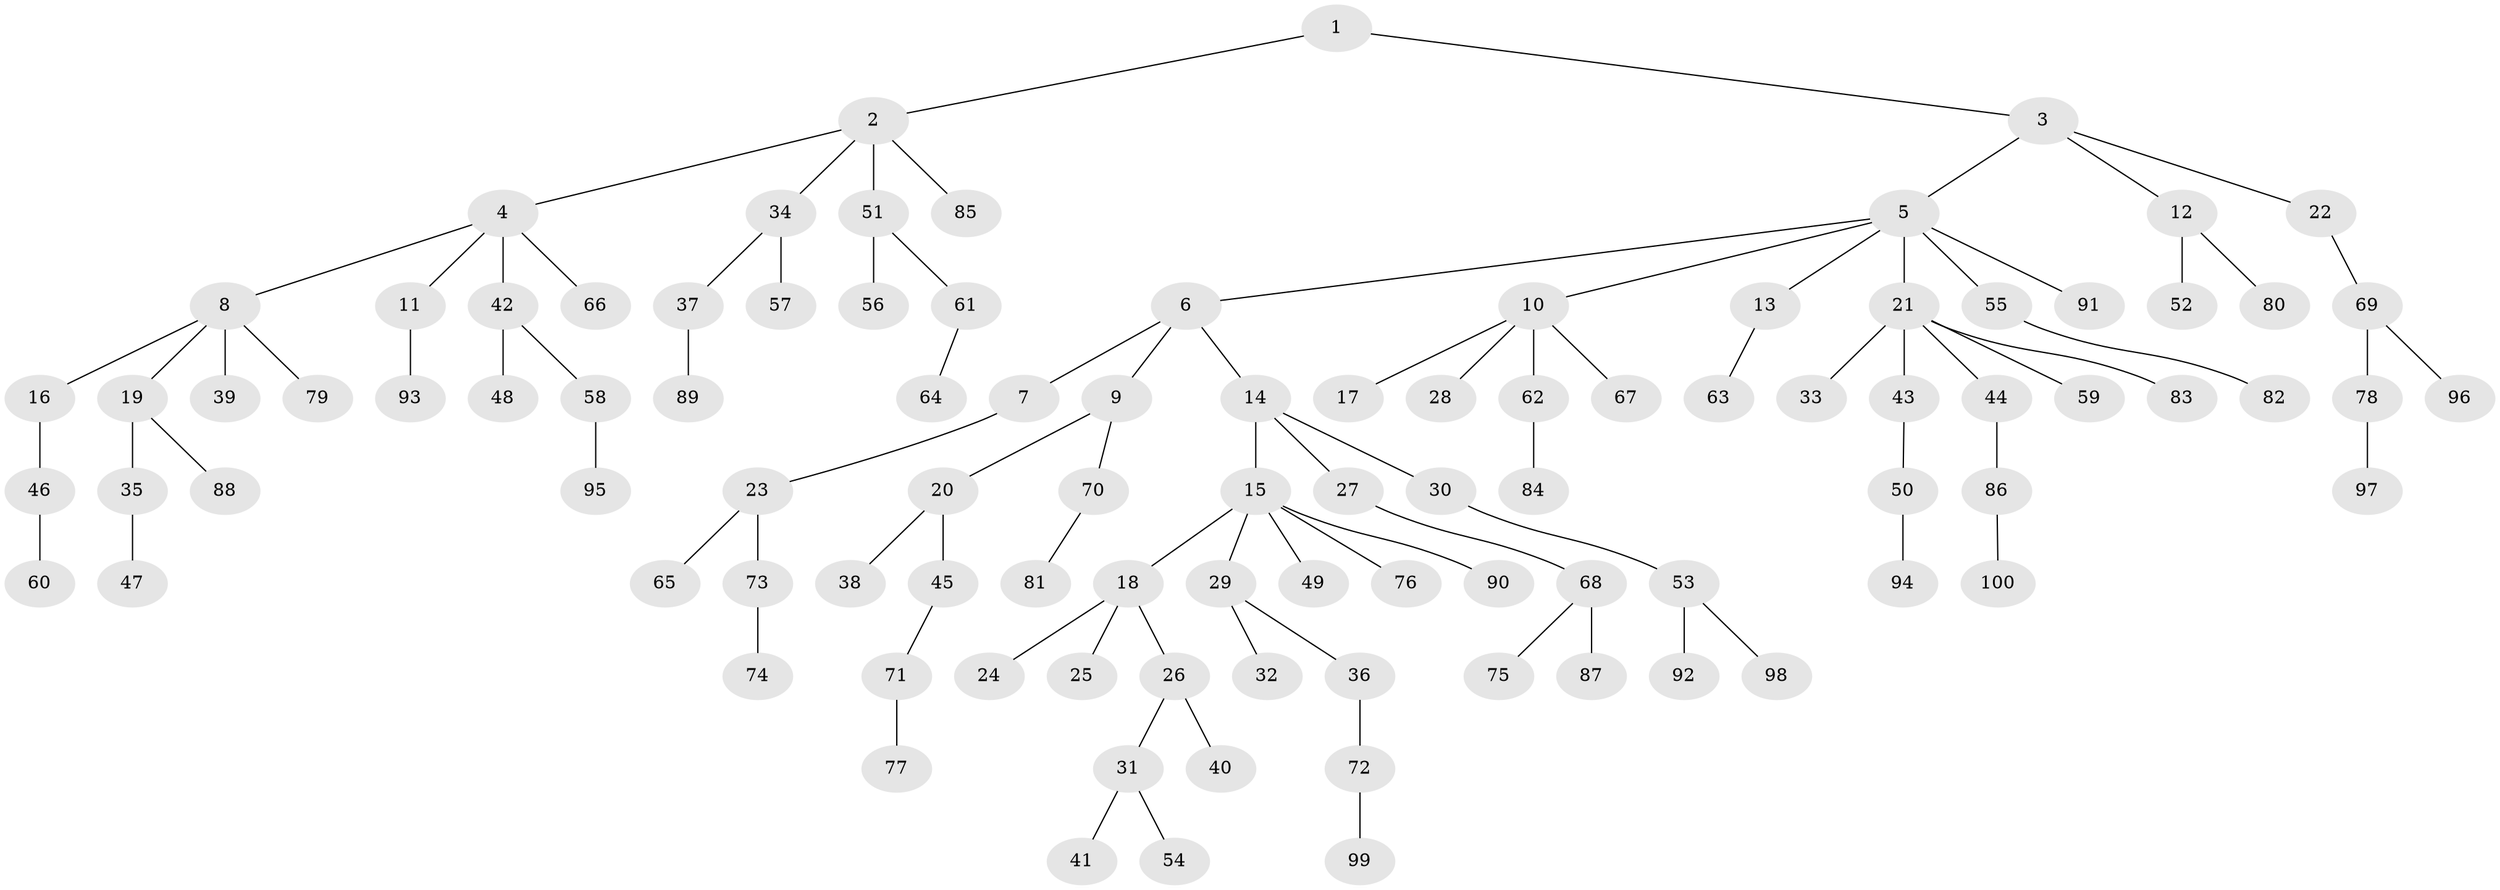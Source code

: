 // coarse degree distribution, {4: 0.04477611940298507, 6: 0.029850746268656716, 7: 0.014925373134328358, 5: 0.029850746268656716, 2: 0.2537313432835821, 8: 0.014925373134328358, 1: 0.5522388059701493, 3: 0.05970149253731343}
// Generated by graph-tools (version 1.1) at 2025/24/03/03/25 07:24:08]
// undirected, 100 vertices, 99 edges
graph export_dot {
graph [start="1"]
  node [color=gray90,style=filled];
  1;
  2;
  3;
  4;
  5;
  6;
  7;
  8;
  9;
  10;
  11;
  12;
  13;
  14;
  15;
  16;
  17;
  18;
  19;
  20;
  21;
  22;
  23;
  24;
  25;
  26;
  27;
  28;
  29;
  30;
  31;
  32;
  33;
  34;
  35;
  36;
  37;
  38;
  39;
  40;
  41;
  42;
  43;
  44;
  45;
  46;
  47;
  48;
  49;
  50;
  51;
  52;
  53;
  54;
  55;
  56;
  57;
  58;
  59;
  60;
  61;
  62;
  63;
  64;
  65;
  66;
  67;
  68;
  69;
  70;
  71;
  72;
  73;
  74;
  75;
  76;
  77;
  78;
  79;
  80;
  81;
  82;
  83;
  84;
  85;
  86;
  87;
  88;
  89;
  90;
  91;
  92;
  93;
  94;
  95;
  96;
  97;
  98;
  99;
  100;
  1 -- 2;
  1 -- 3;
  2 -- 4;
  2 -- 34;
  2 -- 51;
  2 -- 85;
  3 -- 5;
  3 -- 12;
  3 -- 22;
  4 -- 8;
  4 -- 11;
  4 -- 42;
  4 -- 66;
  5 -- 6;
  5 -- 10;
  5 -- 13;
  5 -- 21;
  5 -- 55;
  5 -- 91;
  6 -- 7;
  6 -- 9;
  6 -- 14;
  7 -- 23;
  8 -- 16;
  8 -- 19;
  8 -- 39;
  8 -- 79;
  9 -- 20;
  9 -- 70;
  10 -- 17;
  10 -- 28;
  10 -- 62;
  10 -- 67;
  11 -- 93;
  12 -- 52;
  12 -- 80;
  13 -- 63;
  14 -- 15;
  14 -- 27;
  14 -- 30;
  15 -- 18;
  15 -- 29;
  15 -- 49;
  15 -- 76;
  15 -- 90;
  16 -- 46;
  18 -- 24;
  18 -- 25;
  18 -- 26;
  19 -- 35;
  19 -- 88;
  20 -- 38;
  20 -- 45;
  21 -- 33;
  21 -- 43;
  21 -- 44;
  21 -- 59;
  21 -- 83;
  22 -- 69;
  23 -- 65;
  23 -- 73;
  26 -- 31;
  26 -- 40;
  27 -- 68;
  29 -- 32;
  29 -- 36;
  30 -- 53;
  31 -- 41;
  31 -- 54;
  34 -- 37;
  34 -- 57;
  35 -- 47;
  36 -- 72;
  37 -- 89;
  42 -- 48;
  42 -- 58;
  43 -- 50;
  44 -- 86;
  45 -- 71;
  46 -- 60;
  50 -- 94;
  51 -- 56;
  51 -- 61;
  53 -- 92;
  53 -- 98;
  55 -- 82;
  58 -- 95;
  61 -- 64;
  62 -- 84;
  68 -- 75;
  68 -- 87;
  69 -- 78;
  69 -- 96;
  70 -- 81;
  71 -- 77;
  72 -- 99;
  73 -- 74;
  78 -- 97;
  86 -- 100;
}
